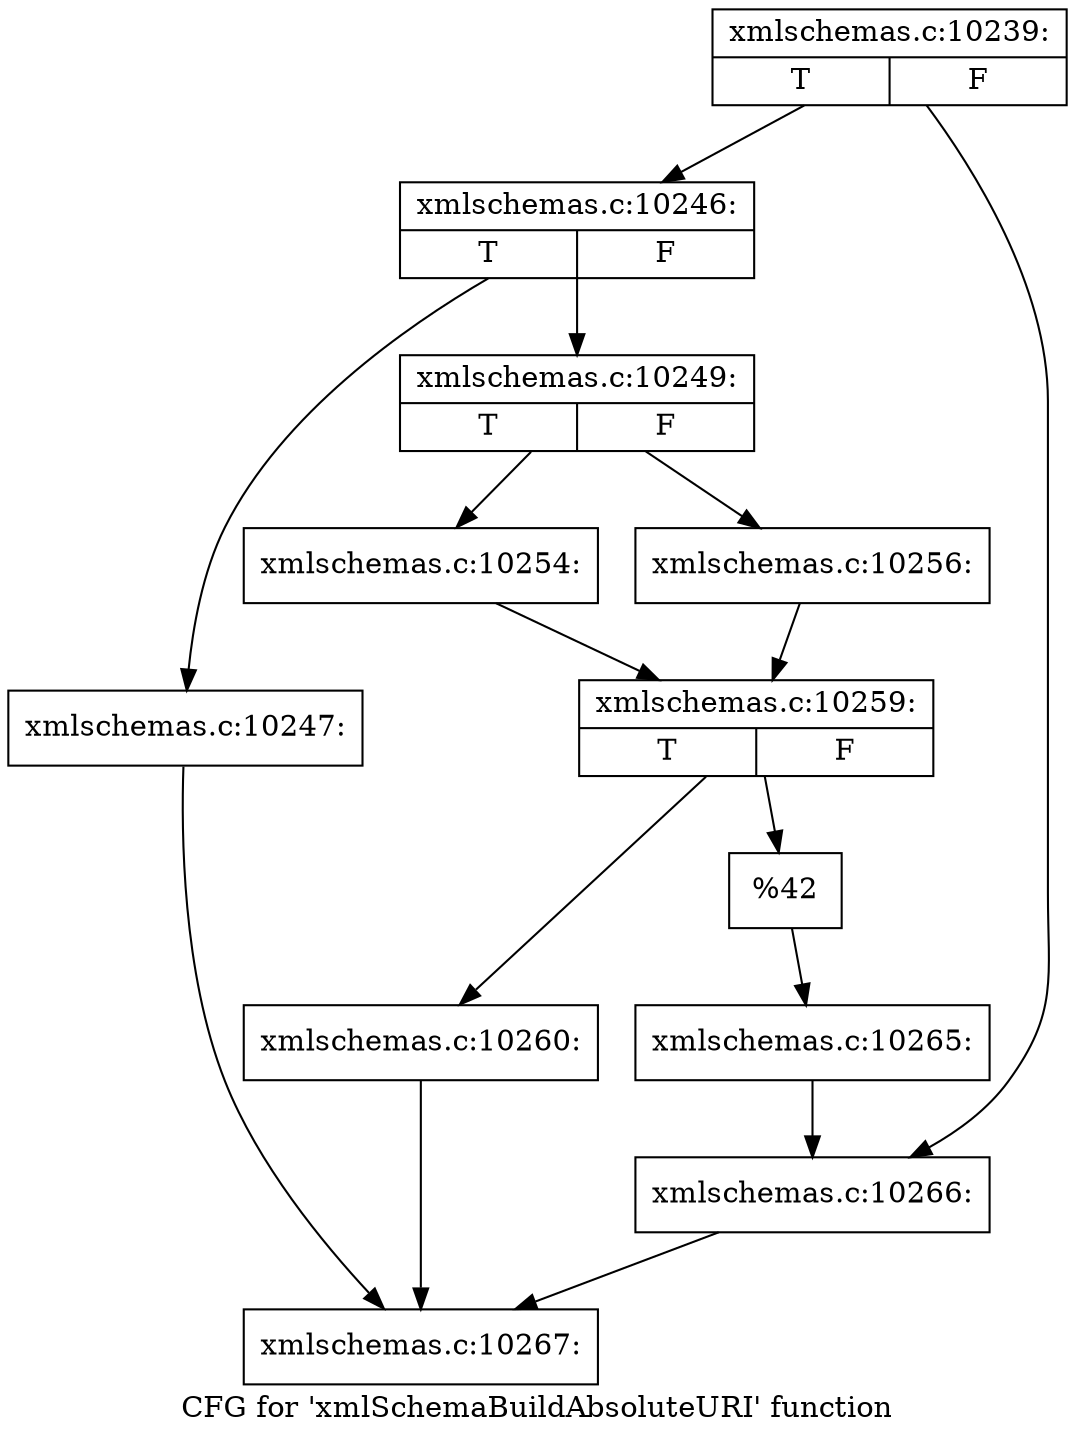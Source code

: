 digraph "CFG for 'xmlSchemaBuildAbsoluteURI' function" {
	label="CFG for 'xmlSchemaBuildAbsoluteURI' function";

	Node0x4d295e0 [shape=record,label="{xmlschemas.c:10239:|{<s0>T|<s1>F}}"];
	Node0x4d295e0 -> Node0x4d2e7b0;
	Node0x4d295e0 -> Node0x4d2e800;
	Node0x4d2e7b0 [shape=record,label="{xmlschemas.c:10246:|{<s0>T|<s1>F}}"];
	Node0x4d2e7b0 -> Node0x4d2ebc0;
	Node0x4d2e7b0 -> Node0x4d2ec60;
	Node0x4d2ebc0 [shape=record,label="{xmlschemas.c:10247:}"];
	Node0x4d2ebc0 -> Node0x4d2dc50;
	Node0x4d2ec60 [shape=record,label="{xmlschemas.c:10249:|{<s0>T|<s1>F}}"];
	Node0x4d2ec60 -> Node0x4d302b0;
	Node0x4d2ec60 -> Node0x4d30810;
	Node0x4d302b0 [shape=record,label="{xmlschemas.c:10254:}"];
	Node0x4d302b0 -> Node0x4d305e0;
	Node0x4d30810 [shape=record,label="{xmlschemas.c:10256:}"];
	Node0x4d30810 -> Node0x4d305e0;
	Node0x4d305e0 [shape=record,label="{xmlschemas.c:10259:|{<s0>T|<s1>F}}"];
	Node0x4d305e0 -> Node0x4d30d30;
	Node0x4d305e0 -> Node0x4d31600;
	Node0x4d30d30 [shape=record,label="{xmlschemas.c:10260:}"];
	Node0x4d30d30 -> Node0x4d2dc50;
	Node0x4d31600 [shape=record,label="{%42}"];
	Node0x4d31600 -> Node0x4d2ec10;
	Node0x4d2ec10 [shape=record,label="{xmlschemas.c:10265:}"];
	Node0x4d2ec10 -> Node0x4d2e800;
	Node0x4d2e800 [shape=record,label="{xmlschemas.c:10266:}"];
	Node0x4d2e800 -> Node0x4d2dc50;
	Node0x4d2dc50 [shape=record,label="{xmlschemas.c:10267:}"];
}
